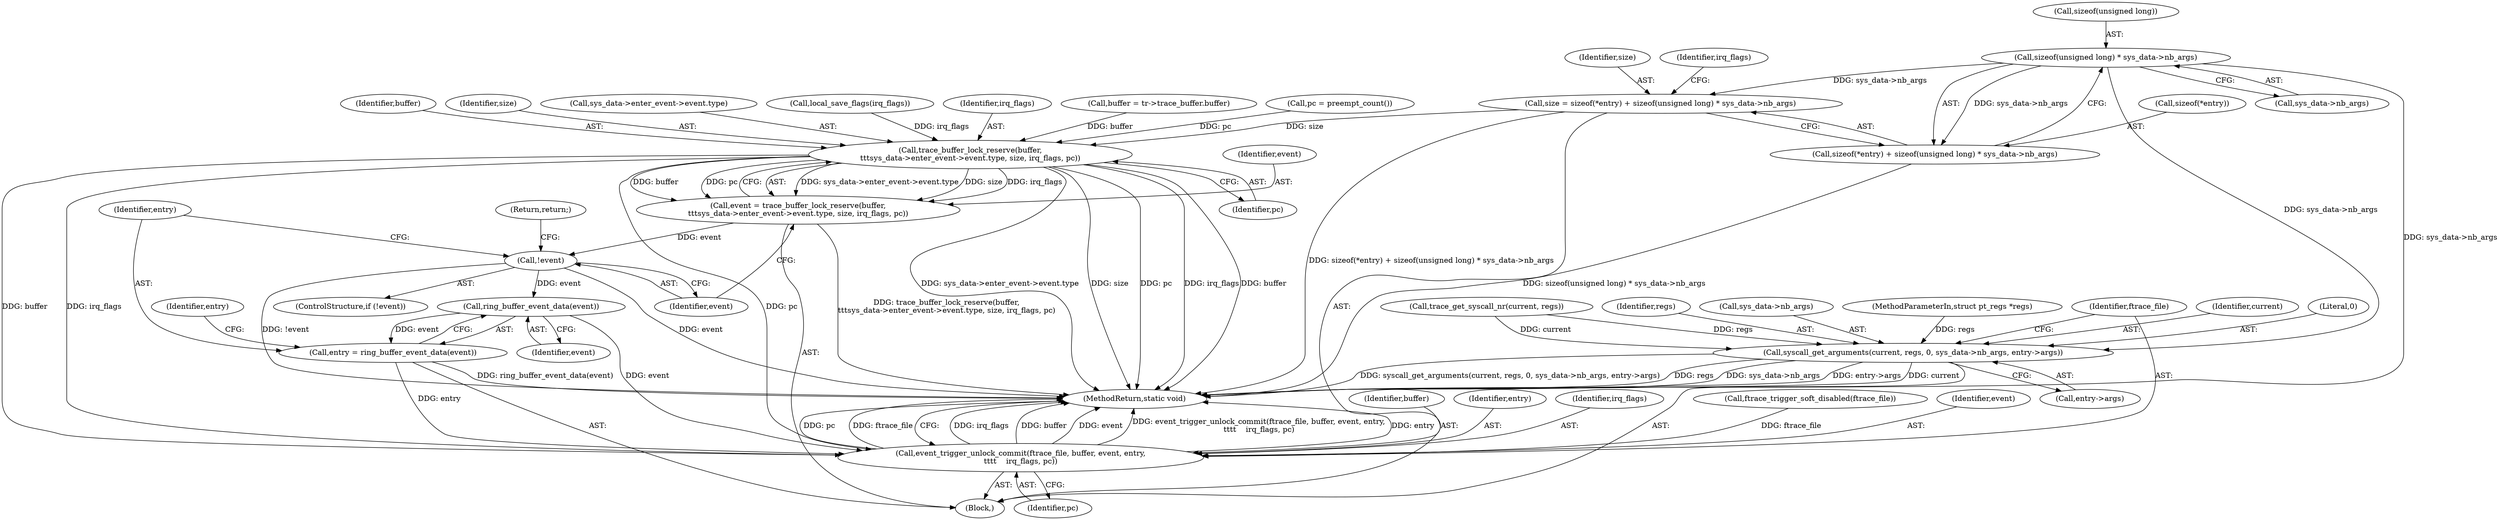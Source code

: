 digraph "0_linux_086ba77a6db00ed858ff07451bedee197df868c9@API" {
"1000159" [label="(Call,sizeof(unsigned long) * sys_data->nb_args)"];
"1000153" [label="(Call,size = sizeof(*entry) + sizeof(unsigned long) * sys_data->nb_args)"];
"1000179" [label="(Call,trace_buffer_lock_reserve(buffer,\n\t\t\tsys_data->enter_event->event.type, size, irq_flags, pc))"];
"1000177" [label="(Call,event = trace_buffer_lock_reserve(buffer,\n\t\t\tsys_data->enter_event->event.type, size, irq_flags, pc))"];
"1000192" [label="(Call,!event)"];
"1000197" [label="(Call,ring_buffer_event_data(event))"];
"1000195" [label="(Call,entry = ring_buffer_event_data(event))"];
"1000214" [label="(Call,event_trigger_unlock_commit(ftrace_file, buffer, event, entry,\n\t\t\t\t    irq_flags, pc))"];
"1000155" [label="(Call,sizeof(*entry) + sizeof(unsigned long) * sys_data->nb_args)"];
"1000204" [label="(Call,syscall_get_arguments(current, regs, 0, sys_data->nb_args, entry->args))"];
"1000121" [label="(Call,trace_get_syscall_nr(current, regs))"];
"1000160" [label="(Call,sizeof(unsigned long))"];
"1000193" [label="(Identifier,event)"];
"1000195" [label="(Call,entry = ring_buffer_event_data(event))"];
"1000206" [label="(Identifier,regs)"];
"1000204" [label="(Call,syscall_get_arguments(current, regs, 0, sys_data->nb_args, entry->args))"];
"1000208" [label="(Call,sys_data->nb_args)"];
"1000153" [label="(Call,size = sizeof(*entry) + sizeof(unsigned long) * sys_data->nb_args)"];
"1000211" [label="(Call,entry->args)"];
"1000179" [label="(Call,trace_buffer_lock_reserve(buffer,\n\t\t\tsys_data->enter_event->event.type, size, irq_flags, pc))"];
"1000216" [label="(Identifier,buffer)"];
"1000178" [label="(Identifier,event)"];
"1000201" [label="(Identifier,entry)"];
"1000177" [label="(Call,event = trace_buffer_lock_reserve(buffer,\n\t\t\tsys_data->enter_event->event.type, size, irq_flags, pc))"];
"1000218" [label="(Identifier,entry)"];
"1000103" [label="(MethodParameterIn,struct pt_regs *regs)"];
"1000105" [label="(Block,)"];
"1000221" [label="(MethodReturn,static void)"];
"1000180" [label="(Identifier,buffer)"];
"1000162" [label="(Call,sys_data->nb_args)"];
"1000196" [label="(Identifier,entry)"];
"1000194" [label="(Return,return;)"];
"1000219" [label="(Identifier,irq_flags)"];
"1000220" [label="(Identifier,pc)"];
"1000198" [label="(Identifier,event)"];
"1000215" [label="(Identifier,ftrace_file)"];
"1000205" [label="(Identifier,current)"];
"1000190" [label="(Identifier,pc)"];
"1000156" [label="(Call,sizeof(*entry))"];
"1000214" [label="(Call,event_trigger_unlock_commit(ftrace_file, buffer, event, entry,\n\t\t\t\t    irq_flags, pc))"];
"1000188" [label="(Identifier,size)"];
"1000181" [label="(Call,sys_data->enter_event->event.type)"];
"1000197" [label="(Call,ring_buffer_event_data(event))"];
"1000159" [label="(Call,sizeof(unsigned long) * sys_data->nb_args)"];
"1000142" [label="(Call,ftrace_trigger_soft_disabled(ftrace_file))"];
"1000217" [label="(Identifier,event)"];
"1000154" [label="(Identifier,size)"];
"1000155" [label="(Call,sizeof(*entry) + sizeof(unsigned long) * sys_data->nb_args)"];
"1000166" [label="(Identifier,irq_flags)"];
"1000165" [label="(Call,local_save_flags(irq_flags))"];
"1000189" [label="(Identifier,irq_flags)"];
"1000191" [label="(ControlStructure,if (!event))"];
"1000170" [label="(Call,buffer = tr->trace_buffer.buffer)"];
"1000167" [label="(Call,pc = preempt_count())"];
"1000192" [label="(Call,!event)"];
"1000207" [label="(Literal,0)"];
"1000159" -> "1000155"  [label="AST: "];
"1000159" -> "1000162"  [label="CFG: "];
"1000160" -> "1000159"  [label="AST: "];
"1000162" -> "1000159"  [label="AST: "];
"1000155" -> "1000159"  [label="CFG: "];
"1000159" -> "1000221"  [label="DDG: sys_data->nb_args"];
"1000159" -> "1000153"  [label="DDG: sys_data->nb_args"];
"1000159" -> "1000155"  [label="DDG: sys_data->nb_args"];
"1000159" -> "1000204"  [label="DDG: sys_data->nb_args"];
"1000153" -> "1000105"  [label="AST: "];
"1000153" -> "1000155"  [label="CFG: "];
"1000154" -> "1000153"  [label="AST: "];
"1000155" -> "1000153"  [label="AST: "];
"1000166" -> "1000153"  [label="CFG: "];
"1000153" -> "1000221"  [label="DDG: sizeof(*entry) + sizeof(unsigned long) * sys_data->nb_args"];
"1000153" -> "1000179"  [label="DDG: size"];
"1000179" -> "1000177"  [label="AST: "];
"1000179" -> "1000190"  [label="CFG: "];
"1000180" -> "1000179"  [label="AST: "];
"1000181" -> "1000179"  [label="AST: "];
"1000188" -> "1000179"  [label="AST: "];
"1000189" -> "1000179"  [label="AST: "];
"1000190" -> "1000179"  [label="AST: "];
"1000177" -> "1000179"  [label="CFG: "];
"1000179" -> "1000221"  [label="DDG: sys_data->enter_event->event.type"];
"1000179" -> "1000221"  [label="DDG: size"];
"1000179" -> "1000221"  [label="DDG: pc"];
"1000179" -> "1000221"  [label="DDG: irq_flags"];
"1000179" -> "1000221"  [label="DDG: buffer"];
"1000179" -> "1000177"  [label="DDG: sys_data->enter_event->event.type"];
"1000179" -> "1000177"  [label="DDG: size"];
"1000179" -> "1000177"  [label="DDG: irq_flags"];
"1000179" -> "1000177"  [label="DDG: buffer"];
"1000179" -> "1000177"  [label="DDG: pc"];
"1000170" -> "1000179"  [label="DDG: buffer"];
"1000165" -> "1000179"  [label="DDG: irq_flags"];
"1000167" -> "1000179"  [label="DDG: pc"];
"1000179" -> "1000214"  [label="DDG: buffer"];
"1000179" -> "1000214"  [label="DDG: irq_flags"];
"1000179" -> "1000214"  [label="DDG: pc"];
"1000177" -> "1000105"  [label="AST: "];
"1000178" -> "1000177"  [label="AST: "];
"1000193" -> "1000177"  [label="CFG: "];
"1000177" -> "1000221"  [label="DDG: trace_buffer_lock_reserve(buffer,\n\t\t\tsys_data->enter_event->event.type, size, irq_flags, pc)"];
"1000177" -> "1000192"  [label="DDG: event"];
"1000192" -> "1000191"  [label="AST: "];
"1000192" -> "1000193"  [label="CFG: "];
"1000193" -> "1000192"  [label="AST: "];
"1000194" -> "1000192"  [label="CFG: "];
"1000196" -> "1000192"  [label="CFG: "];
"1000192" -> "1000221"  [label="DDG: event"];
"1000192" -> "1000221"  [label="DDG: !event"];
"1000192" -> "1000197"  [label="DDG: event"];
"1000197" -> "1000195"  [label="AST: "];
"1000197" -> "1000198"  [label="CFG: "];
"1000198" -> "1000197"  [label="AST: "];
"1000195" -> "1000197"  [label="CFG: "];
"1000197" -> "1000195"  [label="DDG: event"];
"1000197" -> "1000214"  [label="DDG: event"];
"1000195" -> "1000105"  [label="AST: "];
"1000196" -> "1000195"  [label="AST: "];
"1000201" -> "1000195"  [label="CFG: "];
"1000195" -> "1000221"  [label="DDG: ring_buffer_event_data(event)"];
"1000195" -> "1000214"  [label="DDG: entry"];
"1000214" -> "1000105"  [label="AST: "];
"1000214" -> "1000220"  [label="CFG: "];
"1000215" -> "1000214"  [label="AST: "];
"1000216" -> "1000214"  [label="AST: "];
"1000217" -> "1000214"  [label="AST: "];
"1000218" -> "1000214"  [label="AST: "];
"1000219" -> "1000214"  [label="AST: "];
"1000220" -> "1000214"  [label="AST: "];
"1000221" -> "1000214"  [label="CFG: "];
"1000214" -> "1000221"  [label="DDG: irq_flags"];
"1000214" -> "1000221"  [label="DDG: buffer"];
"1000214" -> "1000221"  [label="DDG: event"];
"1000214" -> "1000221"  [label="DDG: event_trigger_unlock_commit(ftrace_file, buffer, event, entry,\n\t\t\t\t    irq_flags, pc)"];
"1000214" -> "1000221"  [label="DDG: entry"];
"1000214" -> "1000221"  [label="DDG: pc"];
"1000214" -> "1000221"  [label="DDG: ftrace_file"];
"1000142" -> "1000214"  [label="DDG: ftrace_file"];
"1000156" -> "1000155"  [label="AST: "];
"1000155" -> "1000221"  [label="DDG: sizeof(unsigned long) * sys_data->nb_args"];
"1000204" -> "1000105"  [label="AST: "];
"1000204" -> "1000211"  [label="CFG: "];
"1000205" -> "1000204"  [label="AST: "];
"1000206" -> "1000204"  [label="AST: "];
"1000207" -> "1000204"  [label="AST: "];
"1000208" -> "1000204"  [label="AST: "];
"1000211" -> "1000204"  [label="AST: "];
"1000215" -> "1000204"  [label="CFG: "];
"1000204" -> "1000221"  [label="DDG: regs"];
"1000204" -> "1000221"  [label="DDG: sys_data->nb_args"];
"1000204" -> "1000221"  [label="DDG: entry->args"];
"1000204" -> "1000221"  [label="DDG: current"];
"1000204" -> "1000221"  [label="DDG: syscall_get_arguments(current, regs, 0, sys_data->nb_args, entry->args)"];
"1000121" -> "1000204"  [label="DDG: current"];
"1000121" -> "1000204"  [label="DDG: regs"];
"1000103" -> "1000204"  [label="DDG: regs"];
}
